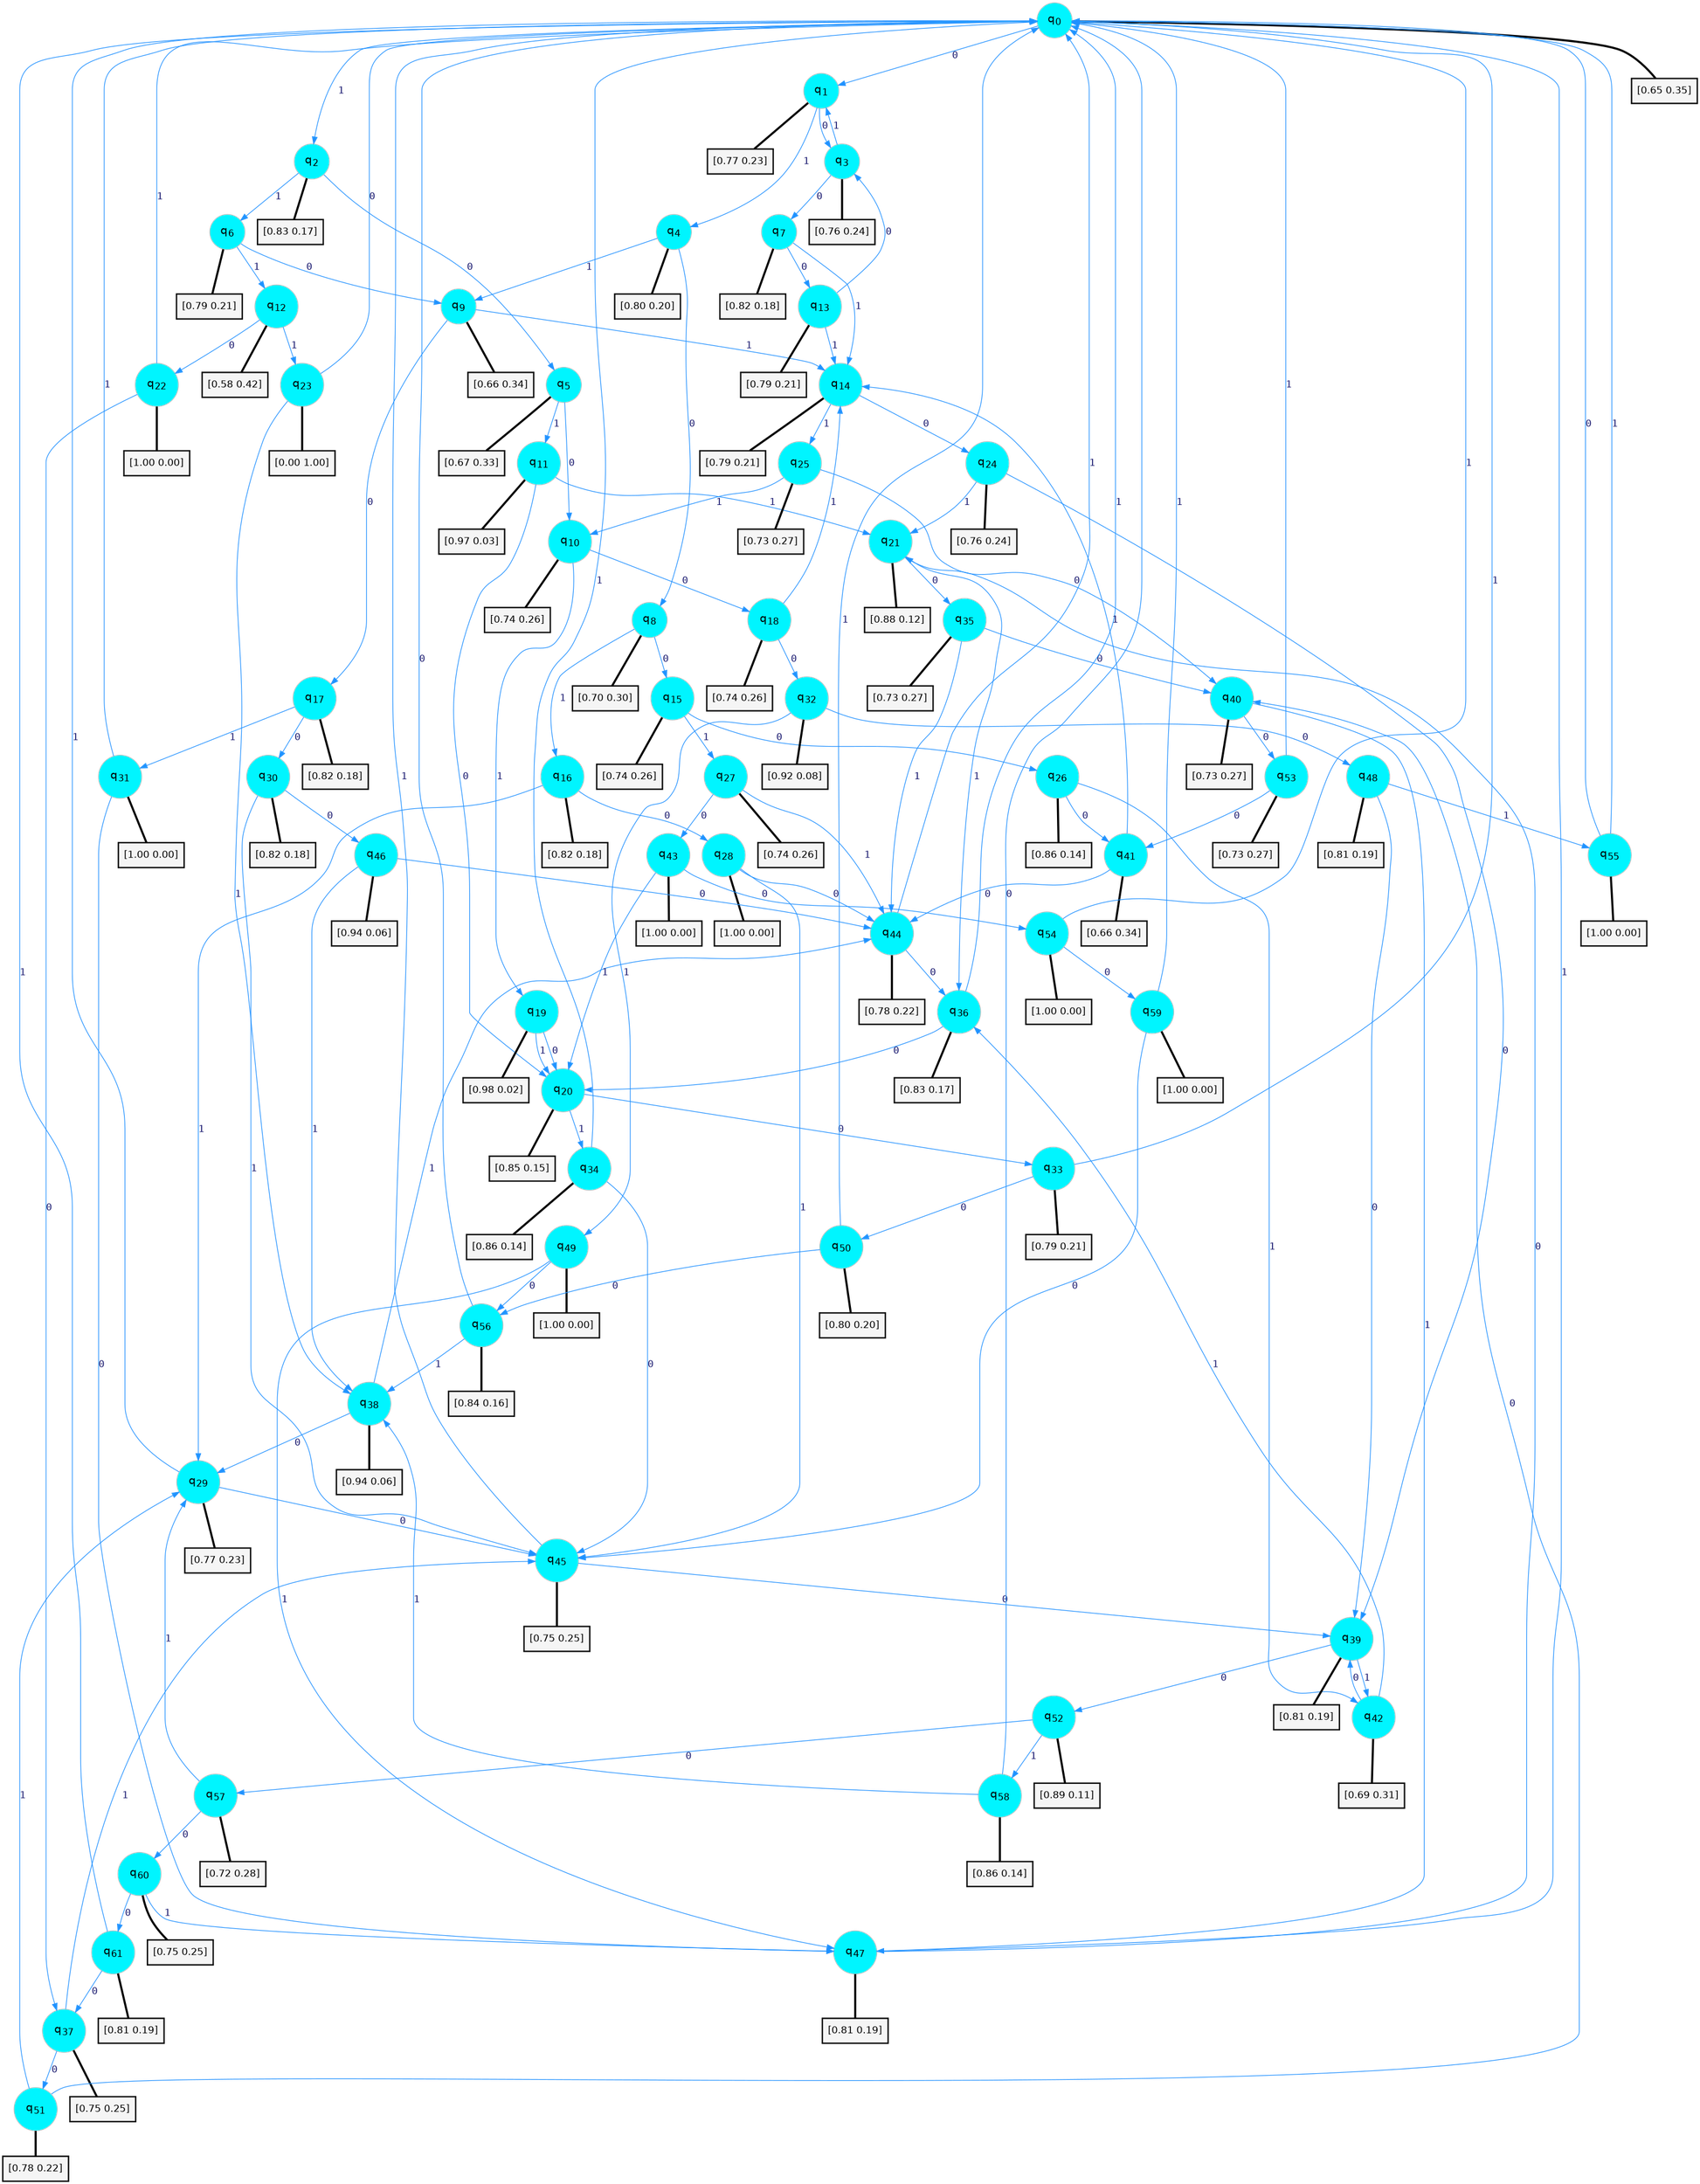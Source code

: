 digraph G {
graph [
bgcolor=transparent, dpi=300, rankdir=TD, size="40,25"];
node [
color=gray, fillcolor=turquoise1, fontcolor=black, fontname=Helvetica, fontsize=16, fontweight=bold, shape=circle, style=filled];
edge [
arrowsize=1, color=dodgerblue1, fontcolor=midnightblue, fontname=courier, fontweight=bold, penwidth=1, style=solid, weight=20];
0[label=<q<SUB>0</SUB>>];
1[label=<q<SUB>1</SUB>>];
2[label=<q<SUB>2</SUB>>];
3[label=<q<SUB>3</SUB>>];
4[label=<q<SUB>4</SUB>>];
5[label=<q<SUB>5</SUB>>];
6[label=<q<SUB>6</SUB>>];
7[label=<q<SUB>7</SUB>>];
8[label=<q<SUB>8</SUB>>];
9[label=<q<SUB>9</SUB>>];
10[label=<q<SUB>10</SUB>>];
11[label=<q<SUB>11</SUB>>];
12[label=<q<SUB>12</SUB>>];
13[label=<q<SUB>13</SUB>>];
14[label=<q<SUB>14</SUB>>];
15[label=<q<SUB>15</SUB>>];
16[label=<q<SUB>16</SUB>>];
17[label=<q<SUB>17</SUB>>];
18[label=<q<SUB>18</SUB>>];
19[label=<q<SUB>19</SUB>>];
20[label=<q<SUB>20</SUB>>];
21[label=<q<SUB>21</SUB>>];
22[label=<q<SUB>22</SUB>>];
23[label=<q<SUB>23</SUB>>];
24[label=<q<SUB>24</SUB>>];
25[label=<q<SUB>25</SUB>>];
26[label=<q<SUB>26</SUB>>];
27[label=<q<SUB>27</SUB>>];
28[label=<q<SUB>28</SUB>>];
29[label=<q<SUB>29</SUB>>];
30[label=<q<SUB>30</SUB>>];
31[label=<q<SUB>31</SUB>>];
32[label=<q<SUB>32</SUB>>];
33[label=<q<SUB>33</SUB>>];
34[label=<q<SUB>34</SUB>>];
35[label=<q<SUB>35</SUB>>];
36[label=<q<SUB>36</SUB>>];
37[label=<q<SUB>37</SUB>>];
38[label=<q<SUB>38</SUB>>];
39[label=<q<SUB>39</SUB>>];
40[label=<q<SUB>40</SUB>>];
41[label=<q<SUB>41</SUB>>];
42[label=<q<SUB>42</SUB>>];
43[label=<q<SUB>43</SUB>>];
44[label=<q<SUB>44</SUB>>];
45[label=<q<SUB>45</SUB>>];
46[label=<q<SUB>46</SUB>>];
47[label=<q<SUB>47</SUB>>];
48[label=<q<SUB>48</SUB>>];
49[label=<q<SUB>49</SUB>>];
50[label=<q<SUB>50</SUB>>];
51[label=<q<SUB>51</SUB>>];
52[label=<q<SUB>52</SUB>>];
53[label=<q<SUB>53</SUB>>];
54[label=<q<SUB>54</SUB>>];
55[label=<q<SUB>55</SUB>>];
56[label=<q<SUB>56</SUB>>];
57[label=<q<SUB>57</SUB>>];
58[label=<q<SUB>58</SUB>>];
59[label=<q<SUB>59</SUB>>];
60[label=<q<SUB>60</SUB>>];
61[label=<q<SUB>61</SUB>>];
62[label="[0.65 0.35]", shape=box,fontcolor=black, fontname=Helvetica, fontsize=14, penwidth=2, fillcolor=whitesmoke,color=black];
63[label="[0.77 0.23]", shape=box,fontcolor=black, fontname=Helvetica, fontsize=14, penwidth=2, fillcolor=whitesmoke,color=black];
64[label="[0.83 0.17]", shape=box,fontcolor=black, fontname=Helvetica, fontsize=14, penwidth=2, fillcolor=whitesmoke,color=black];
65[label="[0.76 0.24]", shape=box,fontcolor=black, fontname=Helvetica, fontsize=14, penwidth=2, fillcolor=whitesmoke,color=black];
66[label="[0.80 0.20]", shape=box,fontcolor=black, fontname=Helvetica, fontsize=14, penwidth=2, fillcolor=whitesmoke,color=black];
67[label="[0.67 0.33]", shape=box,fontcolor=black, fontname=Helvetica, fontsize=14, penwidth=2, fillcolor=whitesmoke,color=black];
68[label="[0.79 0.21]", shape=box,fontcolor=black, fontname=Helvetica, fontsize=14, penwidth=2, fillcolor=whitesmoke,color=black];
69[label="[0.82 0.18]", shape=box,fontcolor=black, fontname=Helvetica, fontsize=14, penwidth=2, fillcolor=whitesmoke,color=black];
70[label="[0.70 0.30]", shape=box,fontcolor=black, fontname=Helvetica, fontsize=14, penwidth=2, fillcolor=whitesmoke,color=black];
71[label="[0.66 0.34]", shape=box,fontcolor=black, fontname=Helvetica, fontsize=14, penwidth=2, fillcolor=whitesmoke,color=black];
72[label="[0.74 0.26]", shape=box,fontcolor=black, fontname=Helvetica, fontsize=14, penwidth=2, fillcolor=whitesmoke,color=black];
73[label="[0.97 0.03]", shape=box,fontcolor=black, fontname=Helvetica, fontsize=14, penwidth=2, fillcolor=whitesmoke,color=black];
74[label="[0.58 0.42]", shape=box,fontcolor=black, fontname=Helvetica, fontsize=14, penwidth=2, fillcolor=whitesmoke,color=black];
75[label="[0.79 0.21]", shape=box,fontcolor=black, fontname=Helvetica, fontsize=14, penwidth=2, fillcolor=whitesmoke,color=black];
76[label="[0.79 0.21]", shape=box,fontcolor=black, fontname=Helvetica, fontsize=14, penwidth=2, fillcolor=whitesmoke,color=black];
77[label="[0.74 0.26]", shape=box,fontcolor=black, fontname=Helvetica, fontsize=14, penwidth=2, fillcolor=whitesmoke,color=black];
78[label="[0.82 0.18]", shape=box,fontcolor=black, fontname=Helvetica, fontsize=14, penwidth=2, fillcolor=whitesmoke,color=black];
79[label="[0.82 0.18]", shape=box,fontcolor=black, fontname=Helvetica, fontsize=14, penwidth=2, fillcolor=whitesmoke,color=black];
80[label="[0.74 0.26]", shape=box,fontcolor=black, fontname=Helvetica, fontsize=14, penwidth=2, fillcolor=whitesmoke,color=black];
81[label="[0.98 0.02]", shape=box,fontcolor=black, fontname=Helvetica, fontsize=14, penwidth=2, fillcolor=whitesmoke,color=black];
82[label="[0.85 0.15]", shape=box,fontcolor=black, fontname=Helvetica, fontsize=14, penwidth=2, fillcolor=whitesmoke,color=black];
83[label="[0.88 0.12]", shape=box,fontcolor=black, fontname=Helvetica, fontsize=14, penwidth=2, fillcolor=whitesmoke,color=black];
84[label="[1.00 0.00]", shape=box,fontcolor=black, fontname=Helvetica, fontsize=14, penwidth=2, fillcolor=whitesmoke,color=black];
85[label="[0.00 1.00]", shape=box,fontcolor=black, fontname=Helvetica, fontsize=14, penwidth=2, fillcolor=whitesmoke,color=black];
86[label="[0.76 0.24]", shape=box,fontcolor=black, fontname=Helvetica, fontsize=14, penwidth=2, fillcolor=whitesmoke,color=black];
87[label="[0.73 0.27]", shape=box,fontcolor=black, fontname=Helvetica, fontsize=14, penwidth=2, fillcolor=whitesmoke,color=black];
88[label="[0.86 0.14]", shape=box,fontcolor=black, fontname=Helvetica, fontsize=14, penwidth=2, fillcolor=whitesmoke,color=black];
89[label="[0.74 0.26]", shape=box,fontcolor=black, fontname=Helvetica, fontsize=14, penwidth=2, fillcolor=whitesmoke,color=black];
90[label="[1.00 0.00]", shape=box,fontcolor=black, fontname=Helvetica, fontsize=14, penwidth=2, fillcolor=whitesmoke,color=black];
91[label="[0.77 0.23]", shape=box,fontcolor=black, fontname=Helvetica, fontsize=14, penwidth=2, fillcolor=whitesmoke,color=black];
92[label="[0.82 0.18]", shape=box,fontcolor=black, fontname=Helvetica, fontsize=14, penwidth=2, fillcolor=whitesmoke,color=black];
93[label="[1.00 0.00]", shape=box,fontcolor=black, fontname=Helvetica, fontsize=14, penwidth=2, fillcolor=whitesmoke,color=black];
94[label="[0.92 0.08]", shape=box,fontcolor=black, fontname=Helvetica, fontsize=14, penwidth=2, fillcolor=whitesmoke,color=black];
95[label="[0.79 0.21]", shape=box,fontcolor=black, fontname=Helvetica, fontsize=14, penwidth=2, fillcolor=whitesmoke,color=black];
96[label="[0.86 0.14]", shape=box,fontcolor=black, fontname=Helvetica, fontsize=14, penwidth=2, fillcolor=whitesmoke,color=black];
97[label="[0.73 0.27]", shape=box,fontcolor=black, fontname=Helvetica, fontsize=14, penwidth=2, fillcolor=whitesmoke,color=black];
98[label="[0.83 0.17]", shape=box,fontcolor=black, fontname=Helvetica, fontsize=14, penwidth=2, fillcolor=whitesmoke,color=black];
99[label="[0.75 0.25]", shape=box,fontcolor=black, fontname=Helvetica, fontsize=14, penwidth=2, fillcolor=whitesmoke,color=black];
100[label="[0.94 0.06]", shape=box,fontcolor=black, fontname=Helvetica, fontsize=14, penwidth=2, fillcolor=whitesmoke,color=black];
101[label="[0.81 0.19]", shape=box,fontcolor=black, fontname=Helvetica, fontsize=14, penwidth=2, fillcolor=whitesmoke,color=black];
102[label="[0.73 0.27]", shape=box,fontcolor=black, fontname=Helvetica, fontsize=14, penwidth=2, fillcolor=whitesmoke,color=black];
103[label="[0.66 0.34]", shape=box,fontcolor=black, fontname=Helvetica, fontsize=14, penwidth=2, fillcolor=whitesmoke,color=black];
104[label="[0.69 0.31]", shape=box,fontcolor=black, fontname=Helvetica, fontsize=14, penwidth=2, fillcolor=whitesmoke,color=black];
105[label="[1.00 0.00]", shape=box,fontcolor=black, fontname=Helvetica, fontsize=14, penwidth=2, fillcolor=whitesmoke,color=black];
106[label="[0.78 0.22]", shape=box,fontcolor=black, fontname=Helvetica, fontsize=14, penwidth=2, fillcolor=whitesmoke,color=black];
107[label="[0.75 0.25]", shape=box,fontcolor=black, fontname=Helvetica, fontsize=14, penwidth=2, fillcolor=whitesmoke,color=black];
108[label="[0.94 0.06]", shape=box,fontcolor=black, fontname=Helvetica, fontsize=14, penwidth=2, fillcolor=whitesmoke,color=black];
109[label="[0.81 0.19]", shape=box,fontcolor=black, fontname=Helvetica, fontsize=14, penwidth=2, fillcolor=whitesmoke,color=black];
110[label="[0.81 0.19]", shape=box,fontcolor=black, fontname=Helvetica, fontsize=14, penwidth=2, fillcolor=whitesmoke,color=black];
111[label="[1.00 0.00]", shape=box,fontcolor=black, fontname=Helvetica, fontsize=14, penwidth=2, fillcolor=whitesmoke,color=black];
112[label="[0.80 0.20]", shape=box,fontcolor=black, fontname=Helvetica, fontsize=14, penwidth=2, fillcolor=whitesmoke,color=black];
113[label="[0.78 0.22]", shape=box,fontcolor=black, fontname=Helvetica, fontsize=14, penwidth=2, fillcolor=whitesmoke,color=black];
114[label="[0.89 0.11]", shape=box,fontcolor=black, fontname=Helvetica, fontsize=14, penwidth=2, fillcolor=whitesmoke,color=black];
115[label="[0.73 0.27]", shape=box,fontcolor=black, fontname=Helvetica, fontsize=14, penwidth=2, fillcolor=whitesmoke,color=black];
116[label="[1.00 0.00]", shape=box,fontcolor=black, fontname=Helvetica, fontsize=14, penwidth=2, fillcolor=whitesmoke,color=black];
117[label="[1.00 0.00]", shape=box,fontcolor=black, fontname=Helvetica, fontsize=14, penwidth=2, fillcolor=whitesmoke,color=black];
118[label="[0.84 0.16]", shape=box,fontcolor=black, fontname=Helvetica, fontsize=14, penwidth=2, fillcolor=whitesmoke,color=black];
119[label="[0.72 0.28]", shape=box,fontcolor=black, fontname=Helvetica, fontsize=14, penwidth=2, fillcolor=whitesmoke,color=black];
120[label="[0.86 0.14]", shape=box,fontcolor=black, fontname=Helvetica, fontsize=14, penwidth=2, fillcolor=whitesmoke,color=black];
121[label="[1.00 0.00]", shape=box,fontcolor=black, fontname=Helvetica, fontsize=14, penwidth=2, fillcolor=whitesmoke,color=black];
122[label="[0.75 0.25]", shape=box,fontcolor=black, fontname=Helvetica, fontsize=14, penwidth=2, fillcolor=whitesmoke,color=black];
123[label="[0.81 0.19]", shape=box,fontcolor=black, fontname=Helvetica, fontsize=14, penwidth=2, fillcolor=whitesmoke,color=black];
0->1 [label=0];
0->2 [label=1];
0->62 [arrowhead=none, penwidth=3,color=black];
1->3 [label=0];
1->4 [label=1];
1->63 [arrowhead=none, penwidth=3,color=black];
2->5 [label=0];
2->6 [label=1];
2->64 [arrowhead=none, penwidth=3,color=black];
3->7 [label=0];
3->1 [label=1];
3->65 [arrowhead=none, penwidth=3,color=black];
4->8 [label=0];
4->9 [label=1];
4->66 [arrowhead=none, penwidth=3,color=black];
5->10 [label=0];
5->11 [label=1];
5->67 [arrowhead=none, penwidth=3,color=black];
6->9 [label=0];
6->12 [label=1];
6->68 [arrowhead=none, penwidth=3,color=black];
7->13 [label=0];
7->14 [label=1];
7->69 [arrowhead=none, penwidth=3,color=black];
8->15 [label=0];
8->16 [label=1];
8->70 [arrowhead=none, penwidth=3,color=black];
9->17 [label=0];
9->14 [label=1];
9->71 [arrowhead=none, penwidth=3,color=black];
10->18 [label=0];
10->19 [label=1];
10->72 [arrowhead=none, penwidth=3,color=black];
11->20 [label=0];
11->21 [label=1];
11->73 [arrowhead=none, penwidth=3,color=black];
12->22 [label=0];
12->23 [label=1];
12->74 [arrowhead=none, penwidth=3,color=black];
13->3 [label=0];
13->14 [label=1];
13->75 [arrowhead=none, penwidth=3,color=black];
14->24 [label=0];
14->25 [label=1];
14->76 [arrowhead=none, penwidth=3,color=black];
15->26 [label=0];
15->27 [label=1];
15->77 [arrowhead=none, penwidth=3,color=black];
16->28 [label=0];
16->29 [label=1];
16->78 [arrowhead=none, penwidth=3,color=black];
17->30 [label=0];
17->31 [label=1];
17->79 [arrowhead=none, penwidth=3,color=black];
18->32 [label=0];
18->14 [label=1];
18->80 [arrowhead=none, penwidth=3,color=black];
19->20 [label=0];
19->20 [label=1];
19->81 [arrowhead=none, penwidth=3,color=black];
20->33 [label=0];
20->34 [label=1];
20->82 [arrowhead=none, penwidth=3,color=black];
21->35 [label=0];
21->36 [label=1];
21->83 [arrowhead=none, penwidth=3,color=black];
22->37 [label=0];
22->0 [label=1];
22->84 [arrowhead=none, penwidth=3,color=black];
23->0 [label=0];
23->38 [label=1];
23->85 [arrowhead=none, penwidth=3,color=black];
24->39 [label=0];
24->21 [label=1];
24->86 [arrowhead=none, penwidth=3,color=black];
25->40 [label=0];
25->10 [label=1];
25->87 [arrowhead=none, penwidth=3,color=black];
26->41 [label=0];
26->42 [label=1];
26->88 [arrowhead=none, penwidth=3,color=black];
27->43 [label=0];
27->44 [label=1];
27->89 [arrowhead=none, penwidth=3,color=black];
28->44 [label=0];
28->45 [label=1];
28->90 [arrowhead=none, penwidth=3,color=black];
29->45 [label=0];
29->0 [label=1];
29->91 [arrowhead=none, penwidth=3,color=black];
30->46 [label=0];
30->45 [label=1];
30->92 [arrowhead=none, penwidth=3,color=black];
31->47 [label=0];
31->0 [label=1];
31->93 [arrowhead=none, penwidth=3,color=black];
32->48 [label=0];
32->49 [label=1];
32->94 [arrowhead=none, penwidth=3,color=black];
33->50 [label=0];
33->0 [label=1];
33->95 [arrowhead=none, penwidth=3,color=black];
34->45 [label=0];
34->0 [label=1];
34->96 [arrowhead=none, penwidth=3,color=black];
35->40 [label=0];
35->44 [label=1];
35->97 [arrowhead=none, penwidth=3,color=black];
36->20 [label=0];
36->0 [label=1];
36->98 [arrowhead=none, penwidth=3,color=black];
37->51 [label=0];
37->45 [label=1];
37->99 [arrowhead=none, penwidth=3,color=black];
38->29 [label=0];
38->44 [label=1];
38->100 [arrowhead=none, penwidth=3,color=black];
39->52 [label=0];
39->42 [label=1];
39->101 [arrowhead=none, penwidth=3,color=black];
40->53 [label=0];
40->47 [label=1];
40->102 [arrowhead=none, penwidth=3,color=black];
41->44 [label=0];
41->14 [label=1];
41->103 [arrowhead=none, penwidth=3,color=black];
42->39 [label=0];
42->36 [label=1];
42->104 [arrowhead=none, penwidth=3,color=black];
43->54 [label=0];
43->20 [label=1];
43->105 [arrowhead=none, penwidth=3,color=black];
44->36 [label=0];
44->0 [label=1];
44->106 [arrowhead=none, penwidth=3,color=black];
45->39 [label=0];
45->0 [label=1];
45->107 [arrowhead=none, penwidth=3,color=black];
46->44 [label=0];
46->38 [label=1];
46->108 [arrowhead=none, penwidth=3,color=black];
47->21 [label=0];
47->0 [label=1];
47->109 [arrowhead=none, penwidth=3,color=black];
48->39 [label=0];
48->55 [label=1];
48->110 [arrowhead=none, penwidth=3,color=black];
49->56 [label=0];
49->47 [label=1];
49->111 [arrowhead=none, penwidth=3,color=black];
50->56 [label=0];
50->0 [label=1];
50->112 [arrowhead=none, penwidth=3,color=black];
51->40 [label=0];
51->29 [label=1];
51->113 [arrowhead=none, penwidth=3,color=black];
52->57 [label=0];
52->58 [label=1];
52->114 [arrowhead=none, penwidth=3,color=black];
53->41 [label=0];
53->0 [label=1];
53->115 [arrowhead=none, penwidth=3,color=black];
54->59 [label=0];
54->0 [label=1];
54->116 [arrowhead=none, penwidth=3,color=black];
55->0 [label=0];
55->0 [label=1];
55->117 [arrowhead=none, penwidth=3,color=black];
56->0 [label=0];
56->38 [label=1];
56->118 [arrowhead=none, penwidth=3,color=black];
57->60 [label=0];
57->29 [label=1];
57->119 [arrowhead=none, penwidth=3,color=black];
58->0 [label=0];
58->38 [label=1];
58->120 [arrowhead=none, penwidth=3,color=black];
59->45 [label=0];
59->0 [label=1];
59->121 [arrowhead=none, penwidth=3,color=black];
60->61 [label=0];
60->47 [label=1];
60->122 [arrowhead=none, penwidth=3,color=black];
61->37 [label=0];
61->0 [label=1];
61->123 [arrowhead=none, penwidth=3,color=black];
}

